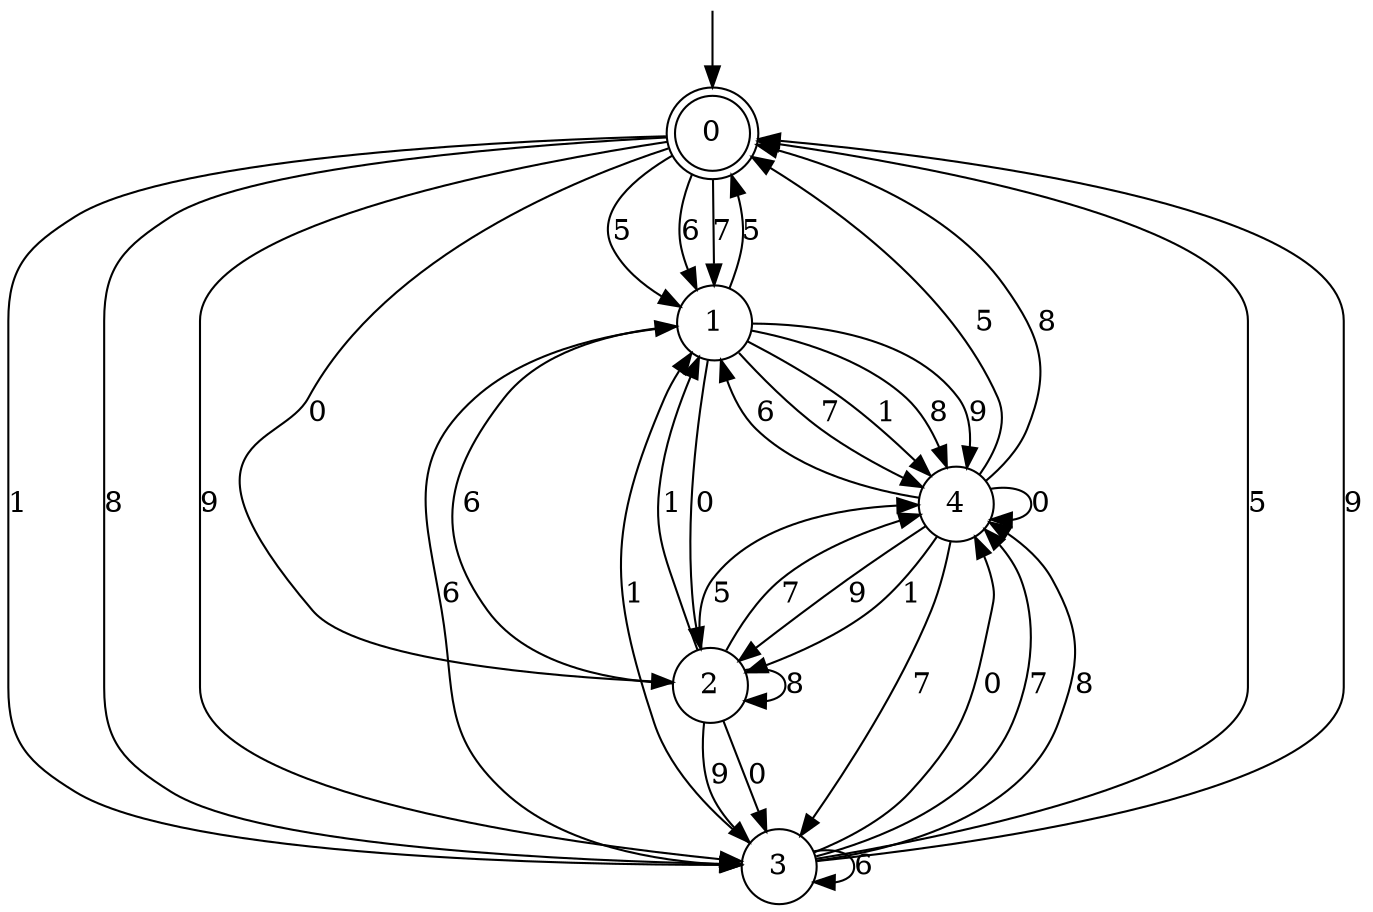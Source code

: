 digraph g {

	s0 [shape="doublecircle" label="0"];
	s1 [shape="circle" label="1"];
	s2 [shape="circle" label="2"];
	s3 [shape="circle" label="3"];
	s4 [shape="circle" label="4"];
	s0 -> s1 [label="5"];
	s0 -> s1 [label="6"];
	s0 -> s2 [label="0"];
	s0 -> s1 [label="7"];
	s0 -> s3 [label="1"];
	s0 -> s3 [label="8"];
	s0 -> s3 [label="9"];
	s1 -> s0 [label="5"];
	s1 -> s3 [label="6"];
	s1 -> s2 [label="0"];
	s1 -> s4 [label="7"];
	s1 -> s4 [label="1"];
	s1 -> s4 [label="8"];
	s1 -> s4 [label="9"];
	s2 -> s4 [label="5"];
	s2 -> s1 [label="6"];
	s2 -> s3 [label="0"];
	s2 -> s4 [label="7"];
	s2 -> s1 [label="1"];
	s2 -> s2 [label="8"];
	s2 -> s3 [label="9"];
	s3 -> s0 [label="5"];
	s3 -> s3 [label="6"];
	s3 -> s4 [label="0"];
	s3 -> s4 [label="7"];
	s3 -> s1 [label="1"];
	s3 -> s4 [label="8"];
	s3 -> s0 [label="9"];
	s4 -> s0 [label="5"];
	s4 -> s1 [label="6"];
	s4 -> s4 [label="0"];
	s4 -> s3 [label="7"];
	s4 -> s2 [label="1"];
	s4 -> s0 [label="8"];
	s4 -> s2 [label="9"];

__start0 [label="" shape="none" width="0" height="0"];
__start0 -> s0;

}
